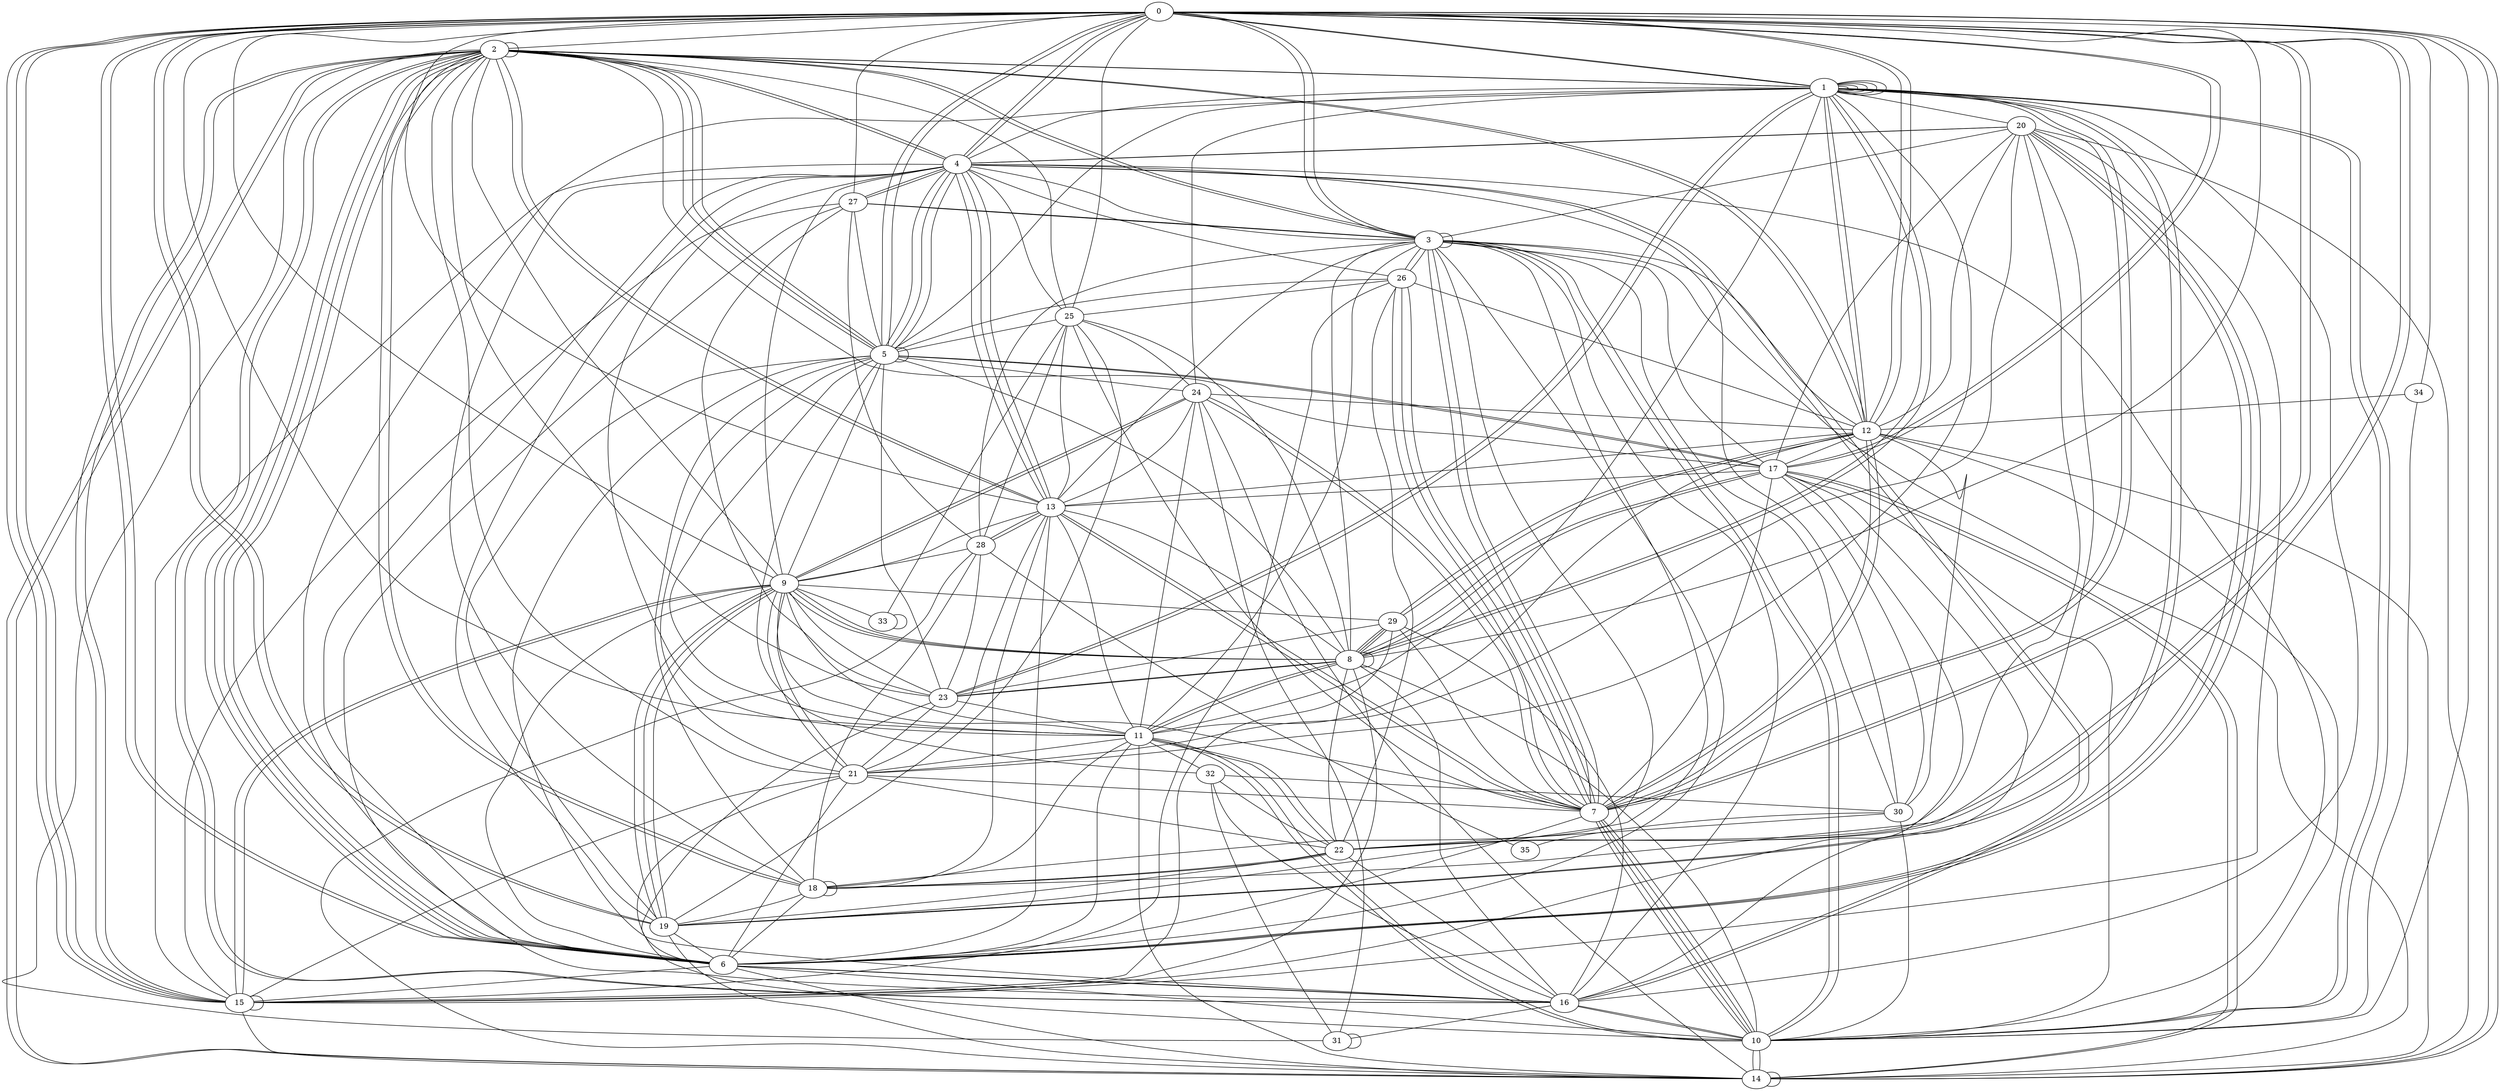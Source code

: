 graph G {
0;
1;
2;
3;
4;
5;
6;
7;
8;
9;
10;
11;
12;
13;
14;
15;
16;
17;
18;
19;
20;
21;
22;
23;
24;
25;
26;
27;
28;
29;
30;
31;
32;
33;
34;
35;
17--8 ;
9--29 ;
19--0 ;
19--9 ;
5--0 ;
0--8 ;
23--28 ;
6--0 ;
17--8 ;
10--6 ;
1--1 ;
20--6 ;
10--1 ;
1--20 ;
26--25 ;
10--0 ;
32--5 ;
7--26 ;
11--9 ;
5--17 ;
2--15 ;
30--35 ;
16--5 ;
18--22 ;
14--17 ;
14--2 ;
6--2 ;
3--20 ;
9--5 ;
2--12 ;
2--25 ;
7--10 ;
4--10 ;
30--22 ;
28--13 ;
12--3 ;
13--0 ;
6--14 ;
3--10 ;
28--3 ;
8--15 ;
5--4 ;
27--23 ;
8--29 ;
5--26 ;
4--9 ;
11--32 ;
20--4 ;
2--23 ;
18--18 ;
31--2 ;
27--3 ;
13--12 ;
5--5 ;
1--6 ;
1--5 ;
5--24 ;
4--13 ;
14--28 ;
2--2 ;
7--12 ;
9--13 ;
4--13 ;
2--5 ;
9--24 ;
28--35 ;
8--1 ;
24--12 ;
4--25 ;
9--21 ;
1--1 ;
1--0 ;
17--0 ;
16--2 ;
16--4 ;
1--11 ;
27--5 ;
9--8 ;
13--2 ;
15--0 ;
6--4 ;
7--10 ;
15--29 ;
6--20 ;
24--1 ;
14--10 ;
22--18 ;
15--27 ;
9--19 ;
1--0 ;
21--1 ;
2--4 ;
17--2 ;
27--4 ;
15--15 ;
19--1 ;
13--21 ;
7--10 ;
15--17 ;
4--5 ;
10--8 ;
7--10 ;
32--31 ;
21--15 ;
7--0 ;
16--10 ;
13--11 ;
6--2 ;
29--8 ;
22--32 ;
30--17 ;
9--6 ;
6--16 ;
16--31 ;
25--5 ;
17--10 ;
23--1 ;
2--1 ;
14--24 ;
0--27 ;
12--26 ;
6--13 ;
4--15 ;
0--7 ;
2--18 ;
27--28 ;
31--31 ;
16--22 ;
1--1 ;
0--22 ;
32--30 ;
3--0 ;
9--15 ;
0--9 ;
5--17 ;
26--3 ;
3--17 ;
18--19 ;
20--21 ;
0--14 ;
9--24 ;
5--2 ;
33--33 ;
0--3 ;
19--25 ;
19--4 ;
0--11 ;
2--6 ;
26--7 ;
8--9 ;
8--23 ;
14--14 ;
3--3 ;
18--6 ;
7--29 ;
4--0 ;
30--4 ;
5--11 ;
14--17 ;
1--1 ;
18--20 ;
3--2 ;
29--12 ;
7--13 ;
19--5 ;
21--2 ;
1--7 ;
29--16 ;
14--11 ;
1--19 ;
9--21 ;
21--23 ;
3--13 ;
11--22 ;
17--13 ;
27--3 ;
1--1 ;
12--17 ;
12--14 ;
0--5 ;
34--10 ;
0--14 ;
29--12 ;
10--14 ;
28--9 ;
19--3 ;
13--8 ;
4--1 ;
14--3 ;
9--19 ;
16--27 ;
3--16 ;
8--5 ;
7--3 ;
11--10 ;
15--20 ;
2--1 ;
12--1 ;
7--24 ;
31--24 ;
6--3 ;
4--2 ;
0--4 ;
2--3 ;
21--6 ;
5--4 ;
25--24 ;
25--8 ;
13--4 ;
10--3 ;
8--8 ;
22--19 ;
7--9 ;
29--8 ;
12--0 ;
15--26 ;
19--0 ;
11--18 ;
3--4 ;
8--23 ;
23--29 ;
4--18 ;
15--0 ;
30--12 ;
7--1 ;
16--2 ;
8--16 ;
7--6 ;
34--12 ;
28--18 ;
0--17 ;
4--20 ;
17--20 ;
0--12 ;
13--18 ;
26--7 ;
9--2 ;
15--2 ;
23--5 ;
2--5 ;
8--9 ;
20--22 ;
25--7 ;
1--12 ;
0--22 ;
2--14 ;
8--1 ;
14--19 ;
26--4 ;
30--10 ;
12--11 ;
25--33 ;
3--26 ;
6--0 ;
0--15 ;
25--13 ;
11--21 ;
25--0 ;
6--23 ;
16--4 ;
6--11 ;
8--11 ;
16--32 ;
15--14 ;
30--3 ;
0--2 ;
23--11 ;
12--20 ;
11--10 ;
3--18 ;
24--7 ;
9--33 ;
13--24 ;
7--3 ;
7--17 ;
18--5 ;
22--11 ;
21--22 ;
6--2 ;
10--12 ;
23--1 ;
28--25 ;
8--3 ;
22--8 ;
21--7 ;
21--10 ;
6--20 ;
18--2 ;
0--34 ;
12--2 ;
13--7 ;
9--23 ;
7--12 ;
4--11 ;
9--15 ;
11--3 ;
24--11 ;
16--10 ;
1--16 ;
13--28 ;
26--22 ;
13--2 ;
4--27 ;
1--10 ;
14--20 ;
16--17 ;
16--6 ;
21--5 ;
6--15 ;
8--11 ;
19--6 ;
}
